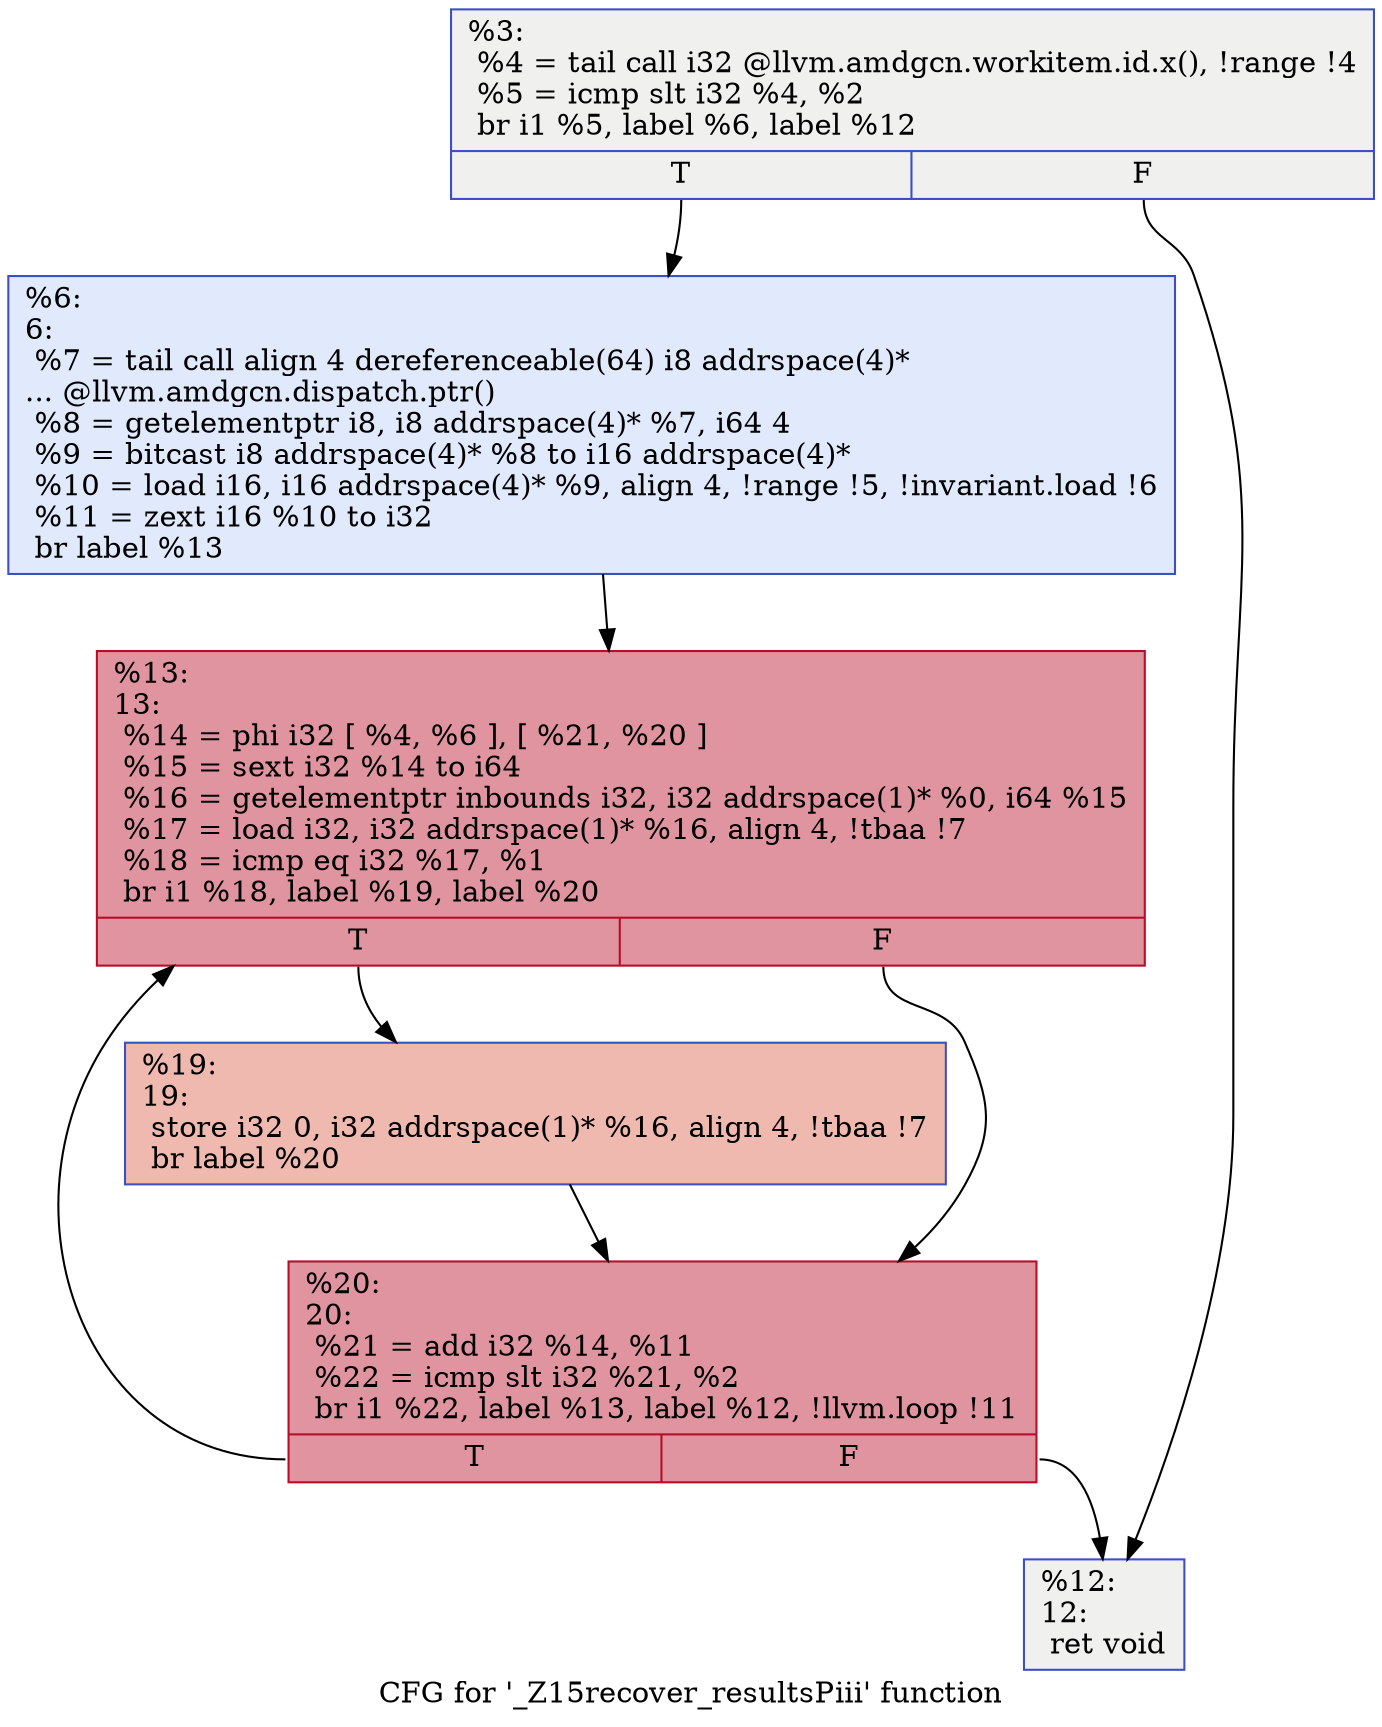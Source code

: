 digraph "CFG for '_Z15recover_resultsPiii' function" {
	label="CFG for '_Z15recover_resultsPiii' function";

	Node0x5fc8030 [shape=record,color="#3d50c3ff", style=filled, fillcolor="#dedcdb70",label="{%3:\l  %4 = tail call i32 @llvm.amdgcn.workitem.id.x(), !range !4\l  %5 = icmp slt i32 %4, %2\l  br i1 %5, label %6, label %12\l|{<s0>T|<s1>F}}"];
	Node0x5fc8030:s0 -> Node0x5fc8e70;
	Node0x5fc8030:s1 -> Node0x5fc8f00;
	Node0x5fc8e70 [shape=record,color="#3d50c3ff", style=filled, fillcolor="#b9d0f970",label="{%6:\l6:                                                \l  %7 = tail call align 4 dereferenceable(64) i8 addrspace(4)*\l... @llvm.amdgcn.dispatch.ptr()\l  %8 = getelementptr i8, i8 addrspace(4)* %7, i64 4\l  %9 = bitcast i8 addrspace(4)* %8 to i16 addrspace(4)*\l  %10 = load i16, i16 addrspace(4)* %9, align 4, !range !5, !invariant.load !6\l  %11 = zext i16 %10 to i32\l  br label %13\l}"];
	Node0x5fc8e70 -> Node0x5fc8d90;
	Node0x5fc8f00 [shape=record,color="#3d50c3ff", style=filled, fillcolor="#dedcdb70",label="{%12:\l12:                                               \l  ret void\l}"];
	Node0x5fc8d90 [shape=record,color="#b70d28ff", style=filled, fillcolor="#b70d2870",label="{%13:\l13:                                               \l  %14 = phi i32 [ %4, %6 ], [ %21, %20 ]\l  %15 = sext i32 %14 to i64\l  %16 = getelementptr inbounds i32, i32 addrspace(1)* %0, i64 %15\l  %17 = load i32, i32 addrspace(1)* %16, align 4, !tbaa !7\l  %18 = icmp eq i32 %17, %1\l  br i1 %18, label %19, label %20\l|{<s0>T|<s1>F}}"];
	Node0x5fc8d90:s0 -> Node0x5fca3d0;
	Node0x5fc8d90:s1 -> Node0x5fc9eb0;
	Node0x5fca3d0 [shape=record,color="#3d50c3ff", style=filled, fillcolor="#de614d70",label="{%19:\l19:                                               \l  store i32 0, i32 addrspace(1)* %16, align 4, !tbaa !7\l  br label %20\l}"];
	Node0x5fca3d0 -> Node0x5fc9eb0;
	Node0x5fc9eb0 [shape=record,color="#b70d28ff", style=filled, fillcolor="#b70d2870",label="{%20:\l20:                                               \l  %21 = add i32 %14, %11\l  %22 = icmp slt i32 %21, %2\l  br i1 %22, label %13, label %12, !llvm.loop !11\l|{<s0>T|<s1>F}}"];
	Node0x5fc9eb0:s0 -> Node0x5fc8d90;
	Node0x5fc9eb0:s1 -> Node0x5fc8f00;
}
